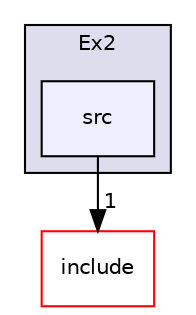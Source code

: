 digraph "/home/travis/build/AliceO2Group/AliceO2/Examples/Ex2/src" {
  bgcolor=transparent;
  compound=true
  node [ fontsize="10", fontname="Helvetica"];
  edge [ labelfontsize="10", labelfontname="Helvetica"];
  subgraph clusterdir_796c6520f78513947d27220245881da4 {
    graph [ bgcolor="#ddddee", pencolor="black", label="Ex2" fontname="Helvetica", fontsize="10", URL="dir_796c6520f78513947d27220245881da4.html"]
  dir_8f8ad3270777609d93dfdb52a992386a [shape=box, label="src", style="filled", fillcolor="#eeeeff", pencolor="black", URL="dir_8f8ad3270777609d93dfdb52a992386a.html"];
  }
  dir_f98ba2b03327e5f5a05c754eb2d24163 [shape=box label="include" color="red" URL="dir_f98ba2b03327e5f5a05c754eb2d24163.html"];
  dir_8f8ad3270777609d93dfdb52a992386a->dir_f98ba2b03327e5f5a05c754eb2d24163 [headlabel="1", labeldistance=1.5 headhref="dir_000536_000527.html"];
}
